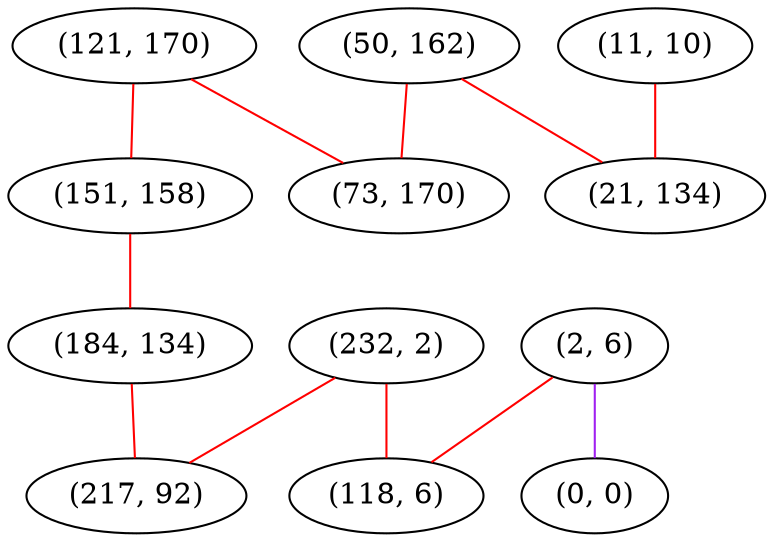 graph "" {
"(121, 170)";
"(151, 158)";
"(2, 6)";
"(232, 2)";
"(50, 162)";
"(184, 134)";
"(11, 10)";
"(73, 170)";
"(0, 0)";
"(118, 6)";
"(21, 134)";
"(217, 92)";
"(121, 170)" -- "(73, 170)"  [color=red, key=0, weight=1];
"(121, 170)" -- "(151, 158)"  [color=red, key=0, weight=1];
"(151, 158)" -- "(184, 134)"  [color=red, key=0, weight=1];
"(2, 6)" -- "(0, 0)"  [color=purple, key=0, weight=4];
"(2, 6)" -- "(118, 6)"  [color=red, key=0, weight=1];
"(232, 2)" -- "(217, 92)"  [color=red, key=0, weight=1];
"(232, 2)" -- "(118, 6)"  [color=red, key=0, weight=1];
"(50, 162)" -- "(73, 170)"  [color=red, key=0, weight=1];
"(50, 162)" -- "(21, 134)"  [color=red, key=0, weight=1];
"(184, 134)" -- "(217, 92)"  [color=red, key=0, weight=1];
"(11, 10)" -- "(21, 134)"  [color=red, key=0, weight=1];
}
